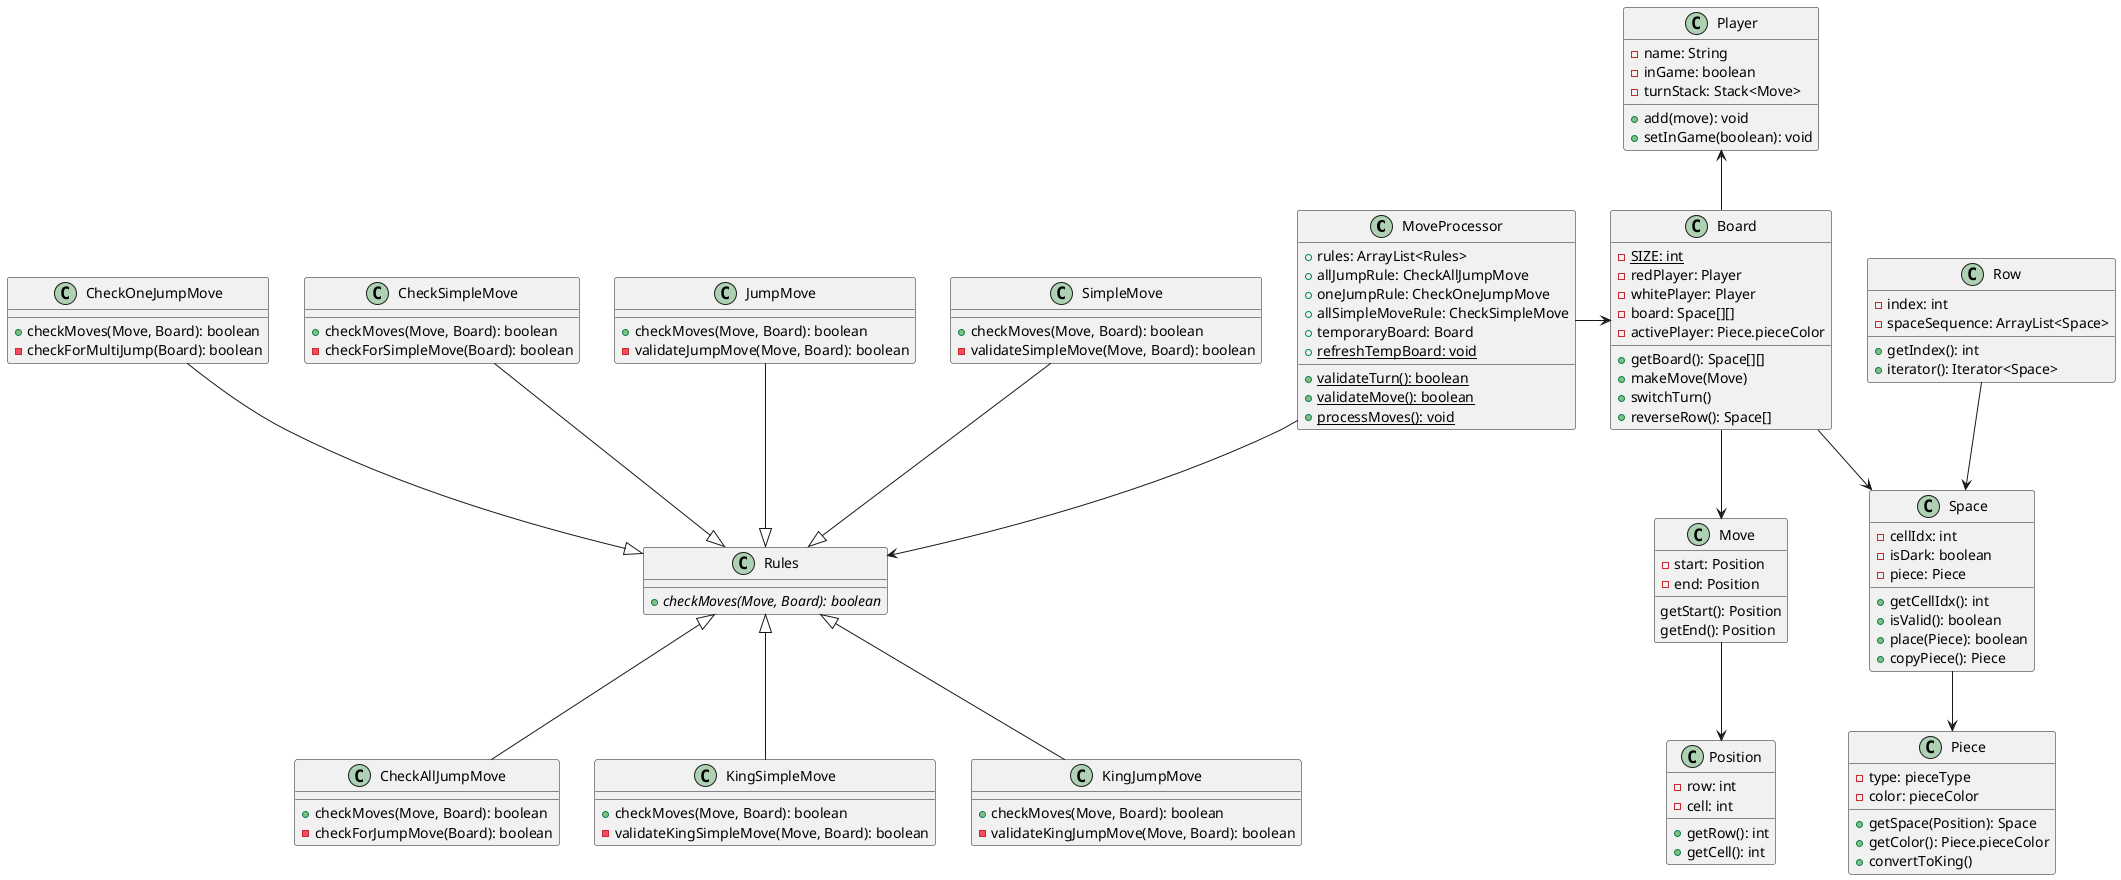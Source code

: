 @startuml model
class MoveProcessor {
  +rules: ArrayList<Rules>
  +allJumpRule: CheckAllJumpMove
  +oneJumpRule: CheckOneJumpMove
  +allSimpleMoveRule: CheckSimpleMove
  +temporaryBoard: Board
  +{static}validateTurn(): boolean
  +{static}validateMove(): boolean
  +{static}processMoves(): void
  +{static}refreshTempBoard: void
}

class Player {
  -name: String
  -inGame: boolean
  -turnStack: Stack<Move>
  +add(move): void
  +setInGame(boolean): void
}

class Board {
  -{static}SIZE: int
  -redPlayer: Player
  -whitePlayer: Player
  -board: Space[][]
  -activePlayer: Piece.pieceColor
  +getBoard(): Space[][]
  +makeMove(Move)
  +switchTurn()
  +reverseRow(): Space[]
}

class Row {
  -index: int
  -spaceSequence: ArrayList<Space>
  +getIndex(): int
  +iterator(): Iterator<Space>
}

class Space {
  -cellIdx: int
  -isDark: boolean
  -piece: Piece
  +getCellIdx(): int
  +isValid(): boolean
  +place(Piece): boolean
  +copyPiece(): Piece
}

class Piece {
  -type: pieceType
  -color: pieceColor
  +getSpace(Position): Space
  +getColor(): Piece.pieceColor
  +convertToKing()
}

class Move {
  -start: Position
  -end: Position
  getStart(): Position
  getEnd(): Position
}

class Position {
  -row: int
  -cell: int
  +getRow(): int
  +getCell(): int
}

class Rules {
  +{abstract}checkMoves(Move, Board): boolean
}

class SimpleMove {
  +checkMoves(Move, Board): boolean
  -validateSimpleMove(Move, Board): boolean
}

class JumpMove {
  +checkMoves(Move, Board): boolean
  -validateJumpMove(Move, Board): boolean
}

class KingSimpleMove {
  +checkMoves(Move, Board): boolean
  -validateKingSimpleMove(Move, Board): boolean
}

class KingJumpMove {
  +checkMoves(Move, Board): boolean
  -validateKingJumpMove(Move, Board): boolean
}

class CheckSimpleMove {
  +checkMoves(Move, Board): boolean
  -checkForSimpleMove(Board): boolean
}

class CheckOneJumpMove {
  +checkMoves(Move, Board): boolean
  -checkForMultiJump(Board): boolean
}

class CheckAllJumpMove {
  +checkMoves(Move, Board): boolean
  -checkForJumpMove(Board): boolean
}

together {
  class Board
  class CheckAllJumpMove
  class CheckOneJumpMove
  class CheckSimpleMove
  class JumpMove
  class KingJumpMove
  class KingSimpleMove
  class Move
  class Piece
  class Player
  class Position
  class Row
  class Rules
  class SimpleMove
  class Space
}

Row --> Space
MoveProcessor --> Rules
MoveProcessor -> Board

Rules <|-up- SimpleMove
Rules <|-up- JumpMove
Rules <|-down- KingSimpleMove
Rules <|-down- KingJumpMove
Rules <|-up- CheckSimpleMove
Rules <|-up- CheckOneJumpMove
Rules <|-- CheckAllJumpMove
Player <-- Board
Board --> Space
Board --> Move
Space --> Piece
Move --> Position

@enduml
